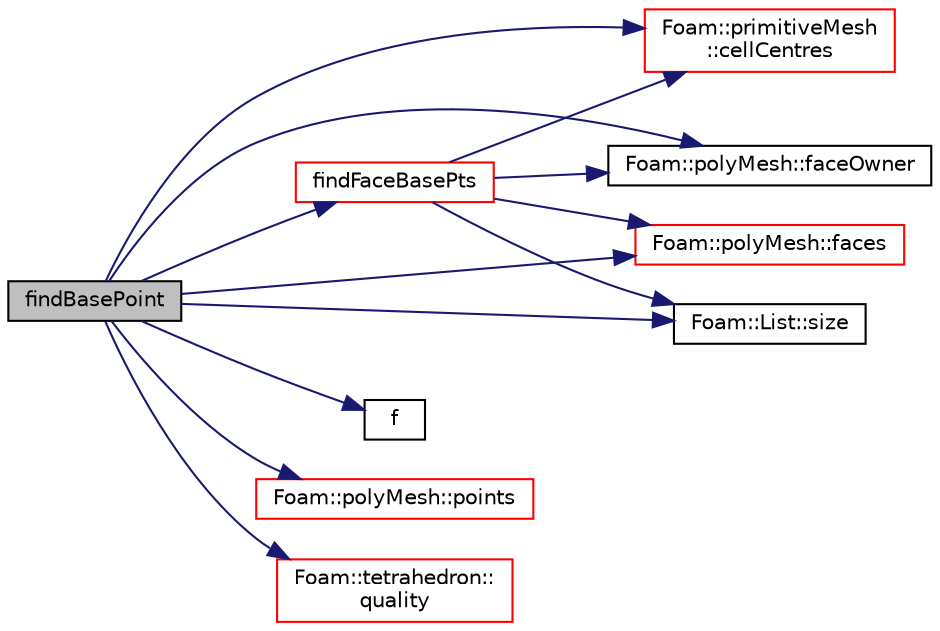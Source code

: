 digraph "findBasePoint"
{
  bgcolor="transparent";
  edge [fontname="Helvetica",fontsize="10",labelfontname="Helvetica",labelfontsize="10"];
  node [fontname="Helvetica",fontsize="10",shape=record];
  rankdir="LR";
  Node215 [label="findBasePoint",height=0.2,width=0.4,color="black", fillcolor="grey75", style="filled", fontcolor="black"];
  Node215 -> Node216 [color="midnightblue",fontsize="10",style="solid",fontname="Helvetica"];
  Node216 [label="Foam::primitiveMesh\l::cellCentres",height=0.2,width=0.4,color="red",URL="$a28685.html#a7300aee2989c6ec70e39436816461902"];
  Node215 -> Node273 [color="midnightblue",fontsize="10",style="solid",fontname="Helvetica"];
  Node273 [label="f",height=0.2,width=0.4,color="black",URL="$a18335.html#a888be93833ac7a23170555c69c690288"];
  Node215 -> Node279 [color="midnightblue",fontsize="10",style="solid",fontname="Helvetica"];
  Node279 [label="Foam::polyMesh::faceOwner",height=0.2,width=0.4,color="black",URL="$a28565.html#a57752b49bfee23ca1944c3fb0493974f",tooltip="Return face owner. "];
  Node215 -> Node280 [color="midnightblue",fontsize="10",style="solid",fontname="Helvetica"];
  Node280 [label="Foam::polyMesh::faces",height=0.2,width=0.4,color="red",URL="$a28565.html#a431c0a24765f0bb6d32f6a03ce0e9b57",tooltip="Return raw faces. "];
  Node215 -> Node281 [color="midnightblue",fontsize="10",style="solid",fontname="Helvetica"];
  Node281 [label="findFaceBasePts",height=0.2,width=0.4,color="red",URL="$a28573.html#a3336759b0c761efa929d4adf95831754",tooltip="Find a suitable base point for each face for decomposition. "];
  Node281 -> Node279 [color="midnightblue",fontsize="10",style="solid",fontname="Helvetica"];
  Node281 -> Node216 [color="midnightblue",fontsize="10",style="solid",fontname="Helvetica"];
  Node281 -> Node280 [color="midnightblue",fontsize="10",style="solid",fontname="Helvetica"];
  Node281 -> Node275 [color="midnightblue",fontsize="10",style="solid",fontname="Helvetica"];
  Node275 [label="Foam::List::size",height=0.2,width=0.4,color="black",URL="$a26833.html#a8a5f6fa29bd4b500caf186f60245b384",tooltip="Override size to be inconsistent with allocated storage. "];
  Node215 -> Node288 [color="midnightblue",fontsize="10",style="solid",fontname="Helvetica"];
  Node288 [label="Foam::polyMesh::points",height=0.2,width=0.4,color="red",URL="$a28565.html#ac44123fc1265297c41a43c3b62fdb4c2",tooltip="Return raw points. "];
  Node215 -> Node318 [color="midnightblue",fontsize="10",style="solid",fontname="Helvetica"];
  Node318 [label="Foam::tetrahedron::\lquality",height=0.2,width=0.4,color="red",URL="$a28741.html#ae80c3d154fae380e1f49e4c032d8a981",tooltip="Return quality: Ratio of tetrahedron and circum-sphere. "];
  Node215 -> Node275 [color="midnightblue",fontsize="10",style="solid",fontname="Helvetica"];
}

